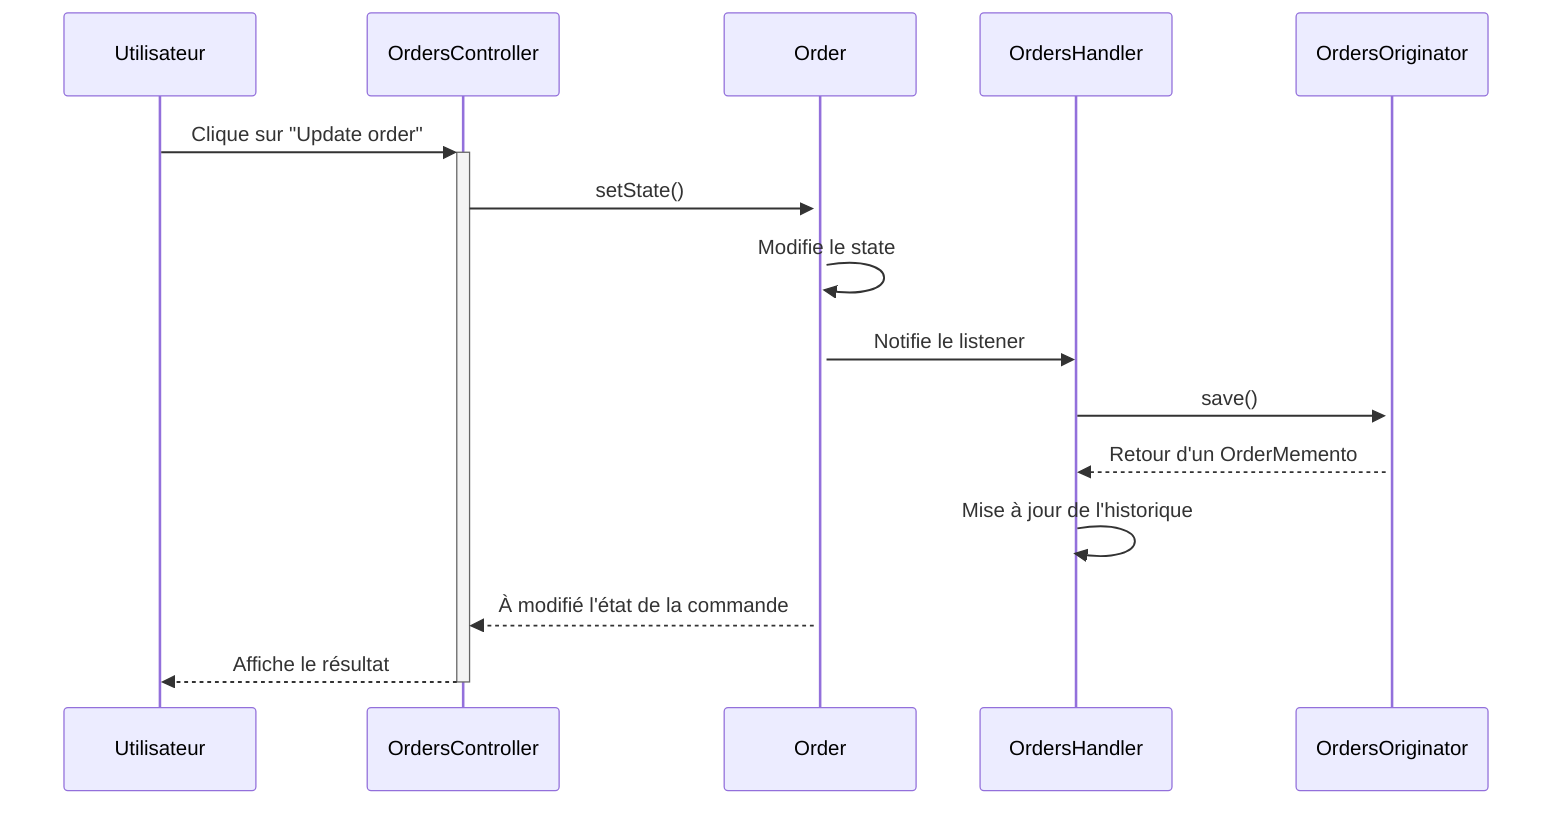 sequenceDiagram
    participant Utilisateur
    participant OrdersController
    participant Order
    participant OrdersHandler
    participant OrdersOriginator

    Utilisateur->>+OrdersController: Clique sur "Update order"
    OrdersController->>+Order: setState()
    Order->>Order: Modifie le state
    Order->>OrdersHandler: Notifie le listener
    OrdersHandler->>+OrdersOriginator: save()
    OrdersOriginator-->>OrdersHandler: Retour d'un OrderMemento
    OrdersHandler->>+OrdersHandler: Mise à jour de l'historique
    Order-->>OrdersController: À modifié l'état de la commande
    OrdersController-->>-Utilisateur: Affiche le résultat